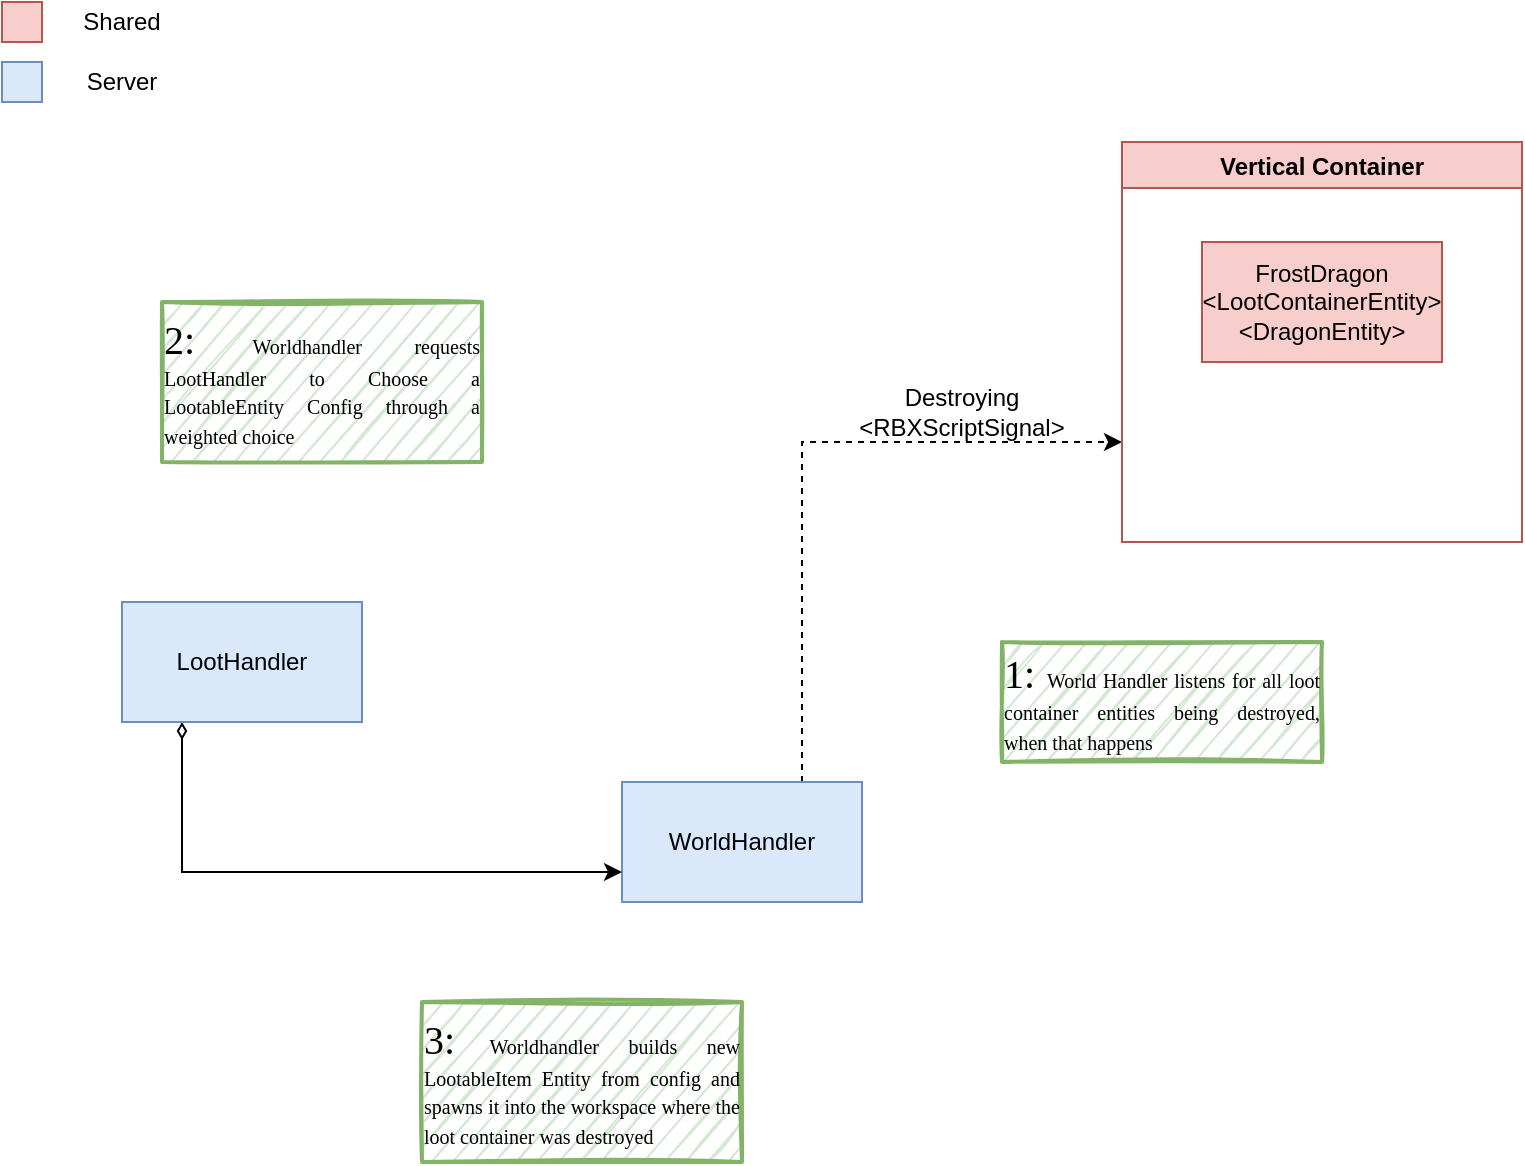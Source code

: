 <mxfile version="16.5.1" type="device"><diagram id="ZEsYRfhr3f3Zsrh5TtZm" name="Page-1"><mxGraphModel dx="1296" dy="1008" grid="1" gridSize="10" guides="1" tooltips="1" connect="1" arrows="1" fold="1" page="1" pageScale="1" pageWidth="850" pageHeight="1100" math="0" shadow="0"><root><mxCell id="0"/><mxCell id="1" parent="0"/><mxCell id="hsgdLU9X7hxO40NS2s9I-2" value="" style="rounded=0;whiteSpace=wrap;html=1;" vertex="1" parent="1"><mxGeometry x="360" y="410" width="120" height="60" as="geometry"/></mxCell><mxCell id="hsgdLU9X7hxO40NS2s9I-7" style="edgeStyle=orthogonalEdgeStyle;rounded=0;orthogonalLoop=1;jettySize=auto;html=1;exitX=0.75;exitY=0;exitDx=0;exitDy=0;entryX=0;entryY=0.75;entryDx=0;entryDy=0;dashed=1;" edge="1" parent="1" source="hsgdLU9X7hxO40NS2s9I-3" target="hsgdLU9X7hxO40NS2s9I-4"><mxGeometry relative="1" as="geometry"/></mxCell><mxCell id="hsgdLU9X7hxO40NS2s9I-3" value="WorldHandler" style="rounded=0;whiteSpace=wrap;html=1;fillColor=#dae8fc;strokeColor=#6c8ebf;" vertex="1" parent="1"><mxGeometry x="360" y="410" width="120" height="60" as="geometry"/></mxCell><mxCell id="hsgdLU9X7hxO40NS2s9I-4" value="Vertical Container" style="swimlane;fillColor=#f8cecc;strokeColor=#b85450;" vertex="1" parent="1"><mxGeometry x="610" y="90" width="200" height="200" as="geometry"/></mxCell><mxCell id="hsgdLU9X7hxO40NS2s9I-5" value="FrostDragon&lt;br&gt;&amp;lt;LootContainerEntity&amp;gt;&lt;br&gt;&amp;lt;DragonEntity&amp;gt;" style="rounded=0;whiteSpace=wrap;html=1;fillColor=#f8cecc;strokeColor=#b85450;" vertex="1" parent="hsgdLU9X7hxO40NS2s9I-4"><mxGeometry x="40" y="50" width="120" height="60" as="geometry"/></mxCell><mxCell id="hsgdLU9X7hxO40NS2s9I-9" value="Destroying&lt;br&gt;&amp;lt;RBXScriptSignal&amp;gt;" style="text;html=1;strokeColor=none;fillColor=none;align=center;verticalAlign=middle;whiteSpace=wrap;rounded=0;" vertex="1" parent="1"><mxGeometry x="440" y="210" width="180" height="30" as="geometry"/></mxCell><mxCell id="hsgdLU9X7hxO40NS2s9I-23" style="edgeStyle=orthogonalEdgeStyle;rounded=0;orthogonalLoop=1;jettySize=auto;html=1;exitX=0.25;exitY=1;exitDx=0;exitDy=0;entryX=0;entryY=0.75;entryDx=0;entryDy=0;startArrow=diamondThin;startFill=0;" edge="1" parent="1" source="hsgdLU9X7hxO40NS2s9I-10" target="hsgdLU9X7hxO40NS2s9I-3"><mxGeometry relative="1" as="geometry"/></mxCell><mxCell id="hsgdLU9X7hxO40NS2s9I-10" value="LootHandler" style="rounded=0;whiteSpace=wrap;html=1;fillColor=#dae8fc;strokeColor=#6c8ebf;" vertex="1" parent="1"><mxGeometry x="110" y="320" width="120" height="60" as="geometry"/></mxCell><mxCell id="hsgdLU9X7hxO40NS2s9I-11" value="" style="rounded=0;whiteSpace=wrap;html=1;fillColor=#f8cecc;strokeColor=#b85450;" vertex="1" parent="1"><mxGeometry x="50" y="20" width="20" height="20" as="geometry"/></mxCell><mxCell id="hsgdLU9X7hxO40NS2s9I-13" value="" style="rounded=0;whiteSpace=wrap;html=1;fillColor=#dae8fc;strokeColor=#6c8ebf;" vertex="1" parent="1"><mxGeometry x="50" y="50" width="20" height="20" as="geometry"/></mxCell><mxCell id="hsgdLU9X7hxO40NS2s9I-15" value="Shared" style="text;html=1;strokeColor=none;fillColor=none;align=center;verticalAlign=middle;whiteSpace=wrap;rounded=0;" vertex="1" parent="1"><mxGeometry x="85" y="20" width="50" height="20" as="geometry"/></mxCell><mxCell id="hsgdLU9X7hxO40NS2s9I-16" value="Server" style="text;html=1;strokeColor=none;fillColor=none;align=center;verticalAlign=middle;whiteSpace=wrap;rounded=0;" vertex="1" parent="1"><mxGeometry x="85" y="50" width="50" height="20" as="geometry"/></mxCell><mxCell id="hsgdLU9X7hxO40NS2s9I-17" value="&lt;div style=&quot;text-align: justify&quot;&gt;&lt;font face=&quot;Times New Roman&quot;&gt;&lt;span style=&quot;font-size: 20px&quot;&gt;1: &lt;/span&gt;&lt;span&gt;&lt;font style=&quot;font-size: 10px&quot;&gt;World Handler listens for all loot container entities being destroyed, when that happens&amp;nbsp;&lt;br&gt;&lt;/font&gt;&lt;/span&gt;&lt;/font&gt;&lt;/div&gt;" style="text;html=1;strokeColor=#82b366;fillColor=#d5e8d4;align=center;verticalAlign=middle;whiteSpace=wrap;rounded=0;sketch=1;strokeWidth=2;" vertex="1" parent="1"><mxGeometry x="550" y="340" width="160" height="60" as="geometry"/></mxCell><mxCell id="hsgdLU9X7hxO40NS2s9I-18" value="&lt;div style=&quot;text-align: justify&quot;&gt;&lt;font face=&quot;Times New Roman&quot;&gt;&lt;span style=&quot;font-size: 20px&quot;&gt;2: &lt;/span&gt;&lt;span&gt;&lt;font style=&quot;font-size: 10px&quot;&gt;Worldhandler requests LootHandler to Choose a LootableEntity Config through a weighted choice&lt;br&gt;&lt;/font&gt;&lt;/span&gt;&lt;/font&gt;&lt;/div&gt;" style="text;html=1;strokeColor=#82b366;fillColor=#d5e8d4;align=center;verticalAlign=middle;whiteSpace=wrap;rounded=0;sketch=1;strokeWidth=2;" vertex="1" parent="1"><mxGeometry x="130" y="170" width="160" height="80" as="geometry"/></mxCell><mxCell id="hsgdLU9X7hxO40NS2s9I-19" value="&lt;div style=&quot;text-align: justify&quot;&gt;&lt;font face=&quot;Times New Roman&quot;&gt;&lt;span style=&quot;font-size: 20px&quot;&gt;3: &lt;/span&gt;&lt;span&gt;&lt;font style=&quot;font-size: 10px&quot;&gt;Worldhandler builds new LootableItem Entity from config and spawns it into the workspace where the loot container was destroyed&lt;br&gt;&lt;/font&gt;&lt;/span&gt;&lt;/font&gt;&lt;/div&gt;" style="text;html=1;strokeColor=#82b366;fillColor=#d5e8d4;align=center;verticalAlign=middle;whiteSpace=wrap;rounded=0;sketch=1;strokeWidth=2;" vertex="1" parent="1"><mxGeometry x="260" y="520" width="160" height="80" as="geometry"/></mxCell></root></mxGraphModel></diagram></mxfile>